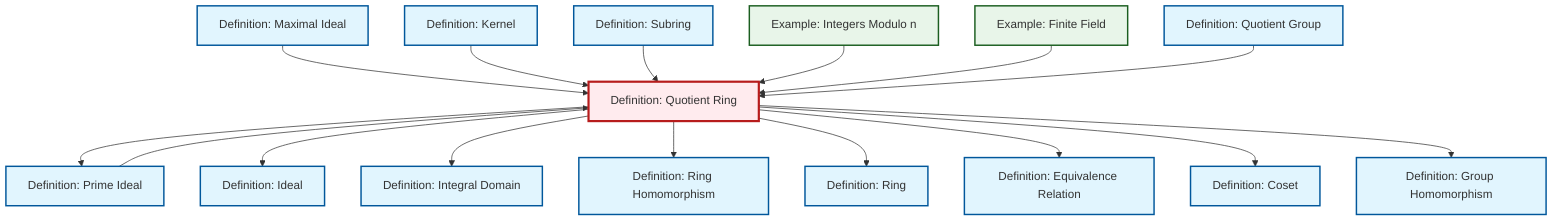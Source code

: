 graph TD
    classDef definition fill:#e1f5fe,stroke:#01579b,stroke-width:2px
    classDef theorem fill:#f3e5f5,stroke:#4a148c,stroke-width:2px
    classDef axiom fill:#fff3e0,stroke:#e65100,stroke-width:2px
    classDef example fill:#e8f5e9,stroke:#1b5e20,stroke-width:2px
    classDef current fill:#ffebee,stroke:#b71c1c,stroke-width:3px
    def-kernel["Definition: Kernel"]:::definition
    def-ring["Definition: Ring"]:::definition
    def-ring-homomorphism["Definition: Ring Homomorphism"]:::definition
    def-homomorphism["Definition: Group Homomorphism"]:::definition
    def-subring["Definition: Subring"]:::definition
    def-maximal-ideal["Definition: Maximal Ideal"]:::definition
    ex-finite-field["Example: Finite Field"]:::example
    def-prime-ideal["Definition: Prime Ideal"]:::definition
    def-quotient-group["Definition: Quotient Group"]:::definition
    def-equivalence-relation["Definition: Equivalence Relation"]:::definition
    def-coset["Definition: Coset"]:::definition
    def-quotient-ring["Definition: Quotient Ring"]:::definition
    def-integral-domain["Definition: Integral Domain"]:::definition
    def-ideal["Definition: Ideal"]:::definition
    ex-quotient-integers-mod-n["Example: Integers Modulo n"]:::example
    def-quotient-ring --> def-prime-ideal
    def-quotient-ring --> def-ideal
    def-quotient-ring --> def-integral-domain
    def-quotient-ring --> def-ring-homomorphism
    def-quotient-ring --> def-ring
    def-maximal-ideal --> def-quotient-ring
    def-quotient-ring --> def-equivalence-relation
    def-quotient-ring --> def-coset
    def-kernel --> def-quotient-ring
    def-prime-ideal --> def-quotient-ring
    def-subring --> def-quotient-ring
    ex-quotient-integers-mod-n --> def-quotient-ring
    def-quotient-ring --> def-homomorphism
    ex-finite-field --> def-quotient-ring
    def-quotient-group --> def-quotient-ring
    class def-quotient-ring current